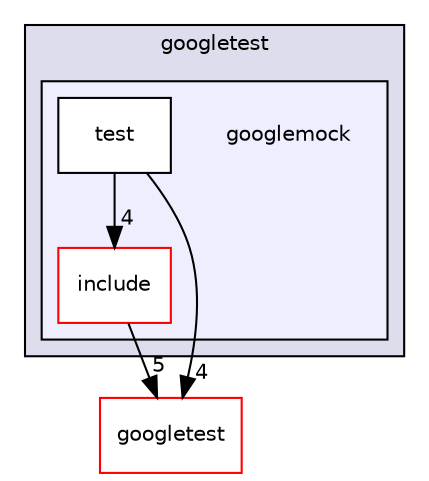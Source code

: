 digraph "googletest/googlemock" {
  compound=true
  node [ fontsize="10", fontname="Helvetica"];
  edge [ labelfontsize="10", labelfontname="Helvetica"];
  subgraph clusterdir_2879053b84896c12ffc7981c1bfbc532 {
    graph [ bgcolor="#ddddee", pencolor="black", label="googletest" fontname="Helvetica", fontsize="10", URL="dir_2879053b84896c12ffc7981c1bfbc532.html"]
  subgraph clusterdir_eabfa435b6f6c58a855f6d8481e5f7a4 {
    graph [ bgcolor="#eeeeff", pencolor="black", label="" URL="dir_eabfa435b6f6c58a855f6d8481e5f7a4.html"];
    dir_eabfa435b6f6c58a855f6d8481e5f7a4 [shape=plaintext label="googlemock"];
    dir_9c3a6970d54cccef69c4c601a19386ac [shape=box label="include" color="red" fillcolor="white" style="filled" URL="dir_9c3a6970d54cccef69c4c601a19386ac.html"];
    dir_27d7077b501cf370300eb9df8c4c0b84 [shape=box label="test" color="black" fillcolor="white" style="filled" URL="dir_27d7077b501cf370300eb9df8c4c0b84.html"];
  }
  }
  dir_7b86808525f21adae85b84901a4f8edc [shape=box label="googletest" fillcolor="white" style="filled" color="red" URL="dir_7b86808525f21adae85b84901a4f8edc.html"];
  dir_9c3a6970d54cccef69c4c601a19386ac->dir_7b86808525f21adae85b84901a4f8edc [headlabel="5", labeldistance=1.5 headhref="dir_000014_000019.html"];
  dir_27d7077b501cf370300eb9df8c4c0b84->dir_9c3a6970d54cccef69c4c601a19386ac [headlabel="4", labeldistance=1.5 headhref="dir_000018_000014.html"];
  dir_27d7077b501cf370300eb9df8c4c0b84->dir_7b86808525f21adae85b84901a4f8edc [headlabel="4", labeldistance=1.5 headhref="dir_000018_000019.html"];
}
